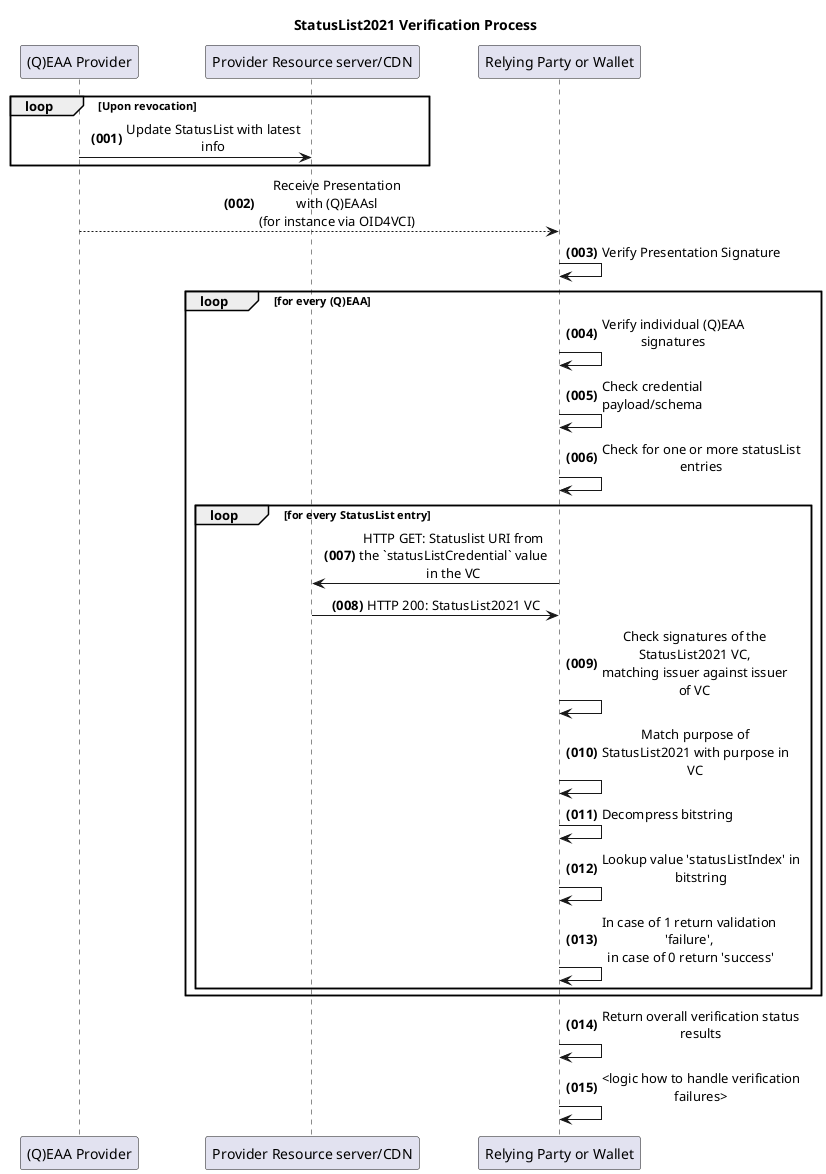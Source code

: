 @startuml

skinparam backgroundColor transparent

'Lets define some common colors globally
!$C_PRT = "#118888"
!$C_ARG = "#daa520"
!$C_VAR = "#daa520"

'Ensure messages are not too wide
skinparam maxMessageSize 200
skinparam wrapWidth 300


!function params($p)
!return "<color " + $C_ARG + ">"+ $p + "</color>"
!endfunction

skinparam sequenceMessageAlign center

skinparam BoxPadding 100

autonumber "<b>(000)"

title StatusList2021 Verification Process

participant i as "(Q)EAA Provider"
participant rs as "Provider Resource server/CDN"
participant v [
                Relying Party or Wallet
]

loop Upon revocation
i -> rs : Update StatusList with latest info
end loop

i --> v : Receive Presentation\nwith (Q)EAAsl\n(for instance via OID4VCI)


v -> v : Verify Presentation Signature
loop for every (Q)EAA
v -> v : Verify individual (Q)EAA signatures
v -> v : Check credential payload/schema
v -> v : Check for one or more statusList entries

loop for every StatusList entry
v -> rs : HTTP GET: Statuslist URI from the `statusListCredential` value in the VC
rs -> v : HTTP 200: StatusList2021 VC
v -> v : Check signatures of the StatusList2021 VC,\nmatching issuer against issuer of VC
v -> v : Match purpose of StatusList2021 with purpose in VC
v -> v : Decompress bitstring
v -> v : Lookup value 'statusListIndex' in bitstring
v -> v : In case of 1 return validation 'failure',\n in case of 0 return 'success'
end loop
end loop
v -> v : Return overall verification status results
v -> v : <logic how to handle verification failures>

@enduml

